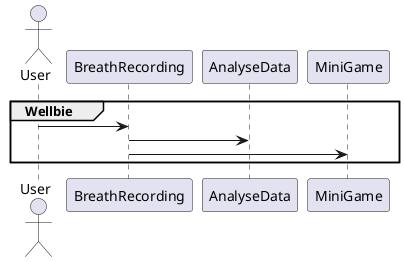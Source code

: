 
                      ┌─┐
                      ║"│
                      └┬┘
                      ┌┼┐
                       │            ┌───────────────┐          ┌───────────┐          ┌────────┐
                      ┌┴┐           │BreathRecording│          │AnalyseData│          │MiniGame│
                     User           └───────┬───────┘          └─────┬─────┘          └───┬────┘
                      │                     │                        │                    │
          ╔══════════╤╪═════════════════════╪════════════════════════╪════════════════════╪══════════════╗
          ║ WELLBIE  ││                     │                        │                    │              ║
          ╟──────────┘│                     │                        │                    │              ║
          ║           │ ───────────────────>│                        │                    │              ║
          ║           │                     │                        │                    │              ║
          ║           │                     │                        │                    │              ║
          ║           │                     │───────────────────────>│                    │              ║
          ║           │                     │                        │                    │              ║
          ║           │                     │                        │                    │              ║
          ║           │                     │────────────────────────────────────────────>│              ║
          ╚═══════════╪═════════════════════╪════════════════════════╪════════════════════╪══════════════╝
                     User           ┌───────┴───────┐          ┌─────┴─────┐          ┌───┴────┐
                      ┌─┐           │BreathRecording│          │AnalyseData│          │MiniGame│
                      ║"│           └───────────────┘          └───────────┘          └────────┘
                      └┬┘
                      ┌┼┐
                       │
                      ┌┴┐

@startuml
actor User
group Wellbie
  User -> BreathRecording
  BreathRecording -> AnalyseData
  BreathRecording -> MiniGame
end
@enduml
